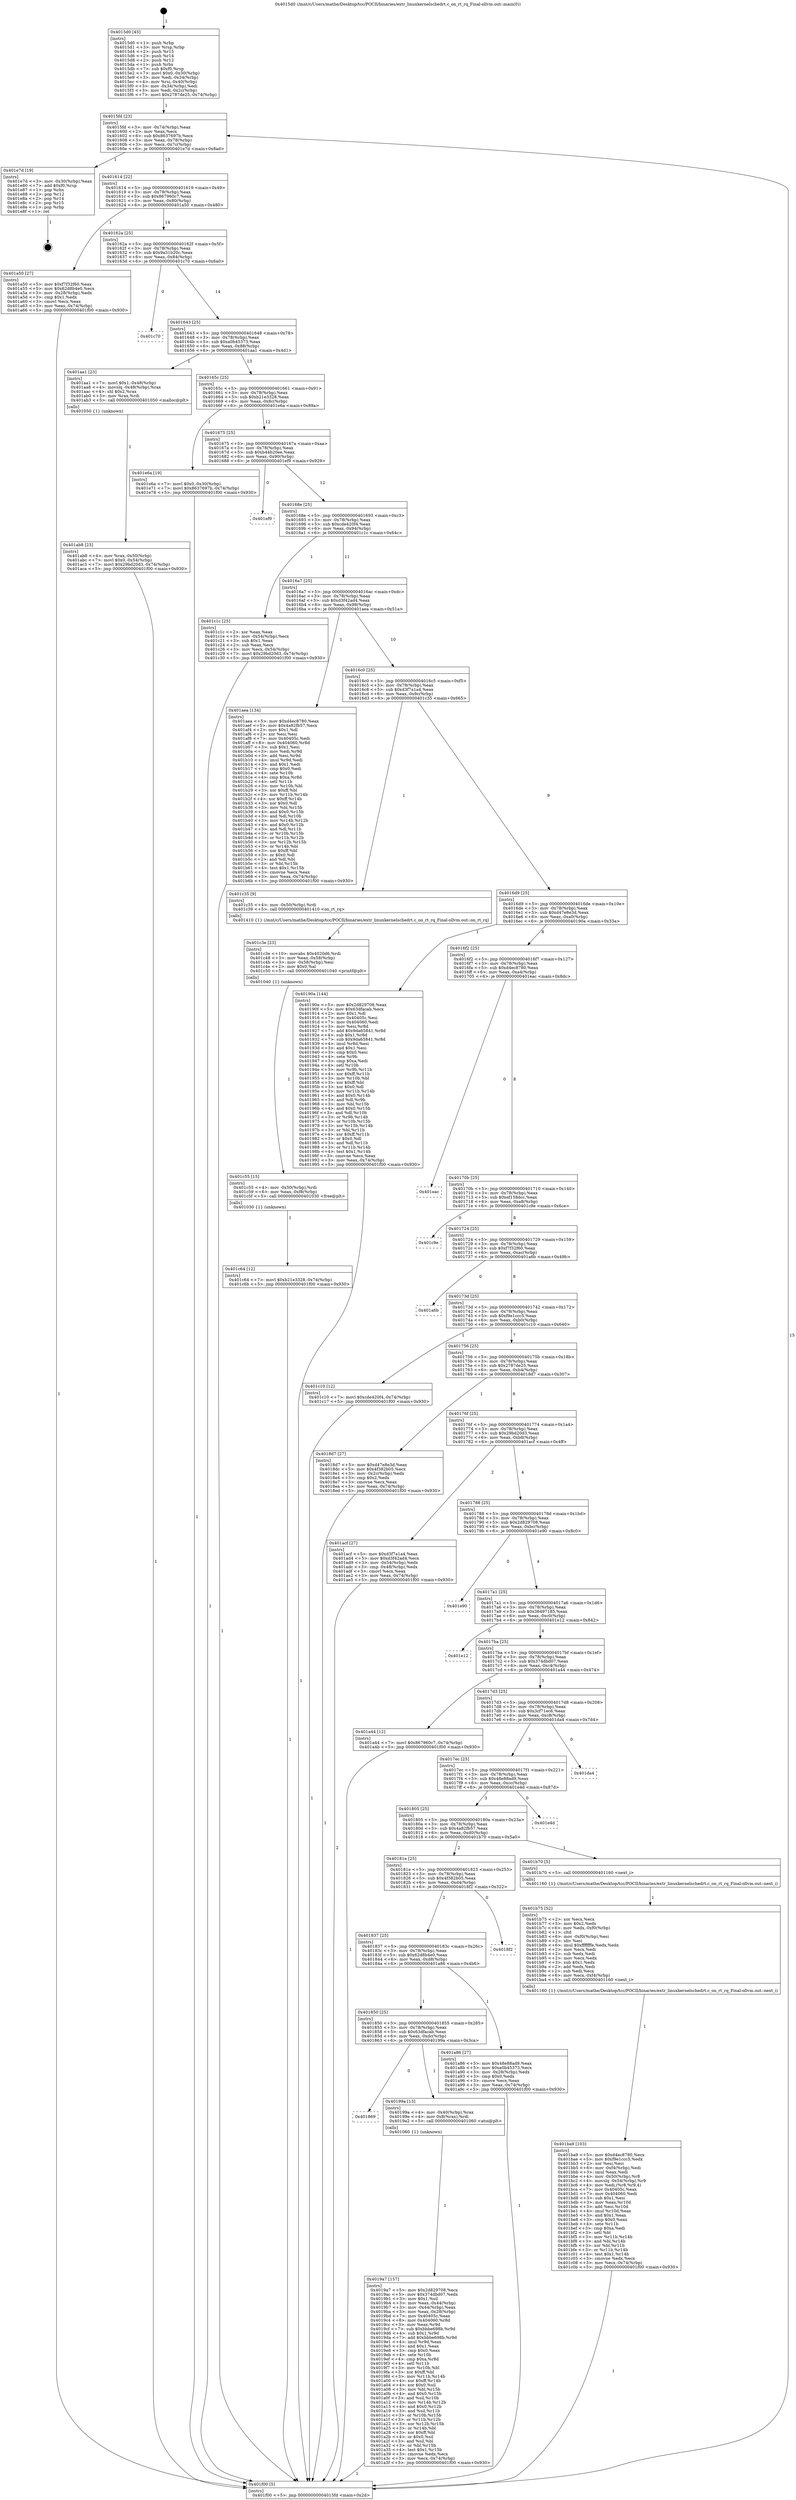 digraph "0x4015d0" {
  label = "0x4015d0 (/mnt/c/Users/mathe/Desktop/tcc/POCII/binaries/extr_linuxkernelschedrt.c_on_rt_rq_Final-ollvm.out::main(0))"
  labelloc = "t"
  node[shape=record]

  Entry [label="",width=0.3,height=0.3,shape=circle,fillcolor=black,style=filled]
  "0x4015fd" [label="{
     0x4015fd [23]\l
     | [instrs]\l
     &nbsp;&nbsp;0x4015fd \<+3\>: mov -0x74(%rbp),%eax\l
     &nbsp;&nbsp;0x401600 \<+2\>: mov %eax,%ecx\l
     &nbsp;&nbsp;0x401602 \<+6\>: sub $0x8637697b,%ecx\l
     &nbsp;&nbsp;0x401608 \<+3\>: mov %eax,-0x78(%rbp)\l
     &nbsp;&nbsp;0x40160b \<+3\>: mov %ecx,-0x7c(%rbp)\l
     &nbsp;&nbsp;0x40160e \<+6\>: je 0000000000401e7d \<main+0x8ad\>\l
  }"]
  "0x401e7d" [label="{
     0x401e7d [19]\l
     | [instrs]\l
     &nbsp;&nbsp;0x401e7d \<+3\>: mov -0x30(%rbp),%eax\l
     &nbsp;&nbsp;0x401e80 \<+7\>: add $0xf0,%rsp\l
     &nbsp;&nbsp;0x401e87 \<+1\>: pop %rbx\l
     &nbsp;&nbsp;0x401e88 \<+2\>: pop %r12\l
     &nbsp;&nbsp;0x401e8a \<+2\>: pop %r14\l
     &nbsp;&nbsp;0x401e8c \<+2\>: pop %r15\l
     &nbsp;&nbsp;0x401e8e \<+1\>: pop %rbp\l
     &nbsp;&nbsp;0x401e8f \<+1\>: ret\l
  }"]
  "0x401614" [label="{
     0x401614 [22]\l
     | [instrs]\l
     &nbsp;&nbsp;0x401614 \<+5\>: jmp 0000000000401619 \<main+0x49\>\l
     &nbsp;&nbsp;0x401619 \<+3\>: mov -0x78(%rbp),%eax\l
     &nbsp;&nbsp;0x40161c \<+5\>: sub $0x867960c7,%eax\l
     &nbsp;&nbsp;0x401621 \<+3\>: mov %eax,-0x80(%rbp)\l
     &nbsp;&nbsp;0x401624 \<+6\>: je 0000000000401a50 \<main+0x480\>\l
  }"]
  Exit [label="",width=0.3,height=0.3,shape=circle,fillcolor=black,style=filled,peripheries=2]
  "0x401a50" [label="{
     0x401a50 [27]\l
     | [instrs]\l
     &nbsp;&nbsp;0x401a50 \<+5\>: mov $0xf7f32f60,%eax\l
     &nbsp;&nbsp;0x401a55 \<+5\>: mov $0x62d8b4e0,%ecx\l
     &nbsp;&nbsp;0x401a5a \<+3\>: mov -0x28(%rbp),%edx\l
     &nbsp;&nbsp;0x401a5d \<+3\>: cmp $0x1,%edx\l
     &nbsp;&nbsp;0x401a60 \<+3\>: cmovl %ecx,%eax\l
     &nbsp;&nbsp;0x401a63 \<+3\>: mov %eax,-0x74(%rbp)\l
     &nbsp;&nbsp;0x401a66 \<+5\>: jmp 0000000000401f00 \<main+0x930\>\l
  }"]
  "0x40162a" [label="{
     0x40162a [25]\l
     | [instrs]\l
     &nbsp;&nbsp;0x40162a \<+5\>: jmp 000000000040162f \<main+0x5f\>\l
     &nbsp;&nbsp;0x40162f \<+3\>: mov -0x78(%rbp),%eax\l
     &nbsp;&nbsp;0x401632 \<+5\>: sub $0x9a31b20c,%eax\l
     &nbsp;&nbsp;0x401637 \<+6\>: mov %eax,-0x84(%rbp)\l
     &nbsp;&nbsp;0x40163d \<+6\>: je 0000000000401c70 \<main+0x6a0\>\l
  }"]
  "0x401c64" [label="{
     0x401c64 [12]\l
     | [instrs]\l
     &nbsp;&nbsp;0x401c64 \<+7\>: movl $0xb21e3328,-0x74(%rbp)\l
     &nbsp;&nbsp;0x401c6b \<+5\>: jmp 0000000000401f00 \<main+0x930\>\l
  }"]
  "0x401c70" [label="{
     0x401c70\l
  }", style=dashed]
  "0x401643" [label="{
     0x401643 [25]\l
     | [instrs]\l
     &nbsp;&nbsp;0x401643 \<+5\>: jmp 0000000000401648 \<main+0x78\>\l
     &nbsp;&nbsp;0x401648 \<+3\>: mov -0x78(%rbp),%eax\l
     &nbsp;&nbsp;0x40164b \<+5\>: sub $0xa0b45373,%eax\l
     &nbsp;&nbsp;0x401650 \<+6\>: mov %eax,-0x88(%rbp)\l
     &nbsp;&nbsp;0x401656 \<+6\>: je 0000000000401aa1 \<main+0x4d1\>\l
  }"]
  "0x401c55" [label="{
     0x401c55 [15]\l
     | [instrs]\l
     &nbsp;&nbsp;0x401c55 \<+4\>: mov -0x50(%rbp),%rdi\l
     &nbsp;&nbsp;0x401c59 \<+6\>: mov %eax,-0xf8(%rbp)\l
     &nbsp;&nbsp;0x401c5f \<+5\>: call 0000000000401030 \<free@plt\>\l
     | [calls]\l
     &nbsp;&nbsp;0x401030 \{1\} (unknown)\l
  }"]
  "0x401aa1" [label="{
     0x401aa1 [23]\l
     | [instrs]\l
     &nbsp;&nbsp;0x401aa1 \<+7\>: movl $0x1,-0x48(%rbp)\l
     &nbsp;&nbsp;0x401aa8 \<+4\>: movslq -0x48(%rbp),%rax\l
     &nbsp;&nbsp;0x401aac \<+4\>: shl $0x2,%rax\l
     &nbsp;&nbsp;0x401ab0 \<+3\>: mov %rax,%rdi\l
     &nbsp;&nbsp;0x401ab3 \<+5\>: call 0000000000401050 \<malloc@plt\>\l
     | [calls]\l
     &nbsp;&nbsp;0x401050 \{1\} (unknown)\l
  }"]
  "0x40165c" [label="{
     0x40165c [25]\l
     | [instrs]\l
     &nbsp;&nbsp;0x40165c \<+5\>: jmp 0000000000401661 \<main+0x91\>\l
     &nbsp;&nbsp;0x401661 \<+3\>: mov -0x78(%rbp),%eax\l
     &nbsp;&nbsp;0x401664 \<+5\>: sub $0xb21e3328,%eax\l
     &nbsp;&nbsp;0x401669 \<+6\>: mov %eax,-0x8c(%rbp)\l
     &nbsp;&nbsp;0x40166f \<+6\>: je 0000000000401e6a \<main+0x89a\>\l
  }"]
  "0x401c3e" [label="{
     0x401c3e [23]\l
     | [instrs]\l
     &nbsp;&nbsp;0x401c3e \<+10\>: movabs $0x4020d6,%rdi\l
     &nbsp;&nbsp;0x401c48 \<+3\>: mov %eax,-0x58(%rbp)\l
     &nbsp;&nbsp;0x401c4b \<+3\>: mov -0x58(%rbp),%esi\l
     &nbsp;&nbsp;0x401c4e \<+2\>: mov $0x0,%al\l
     &nbsp;&nbsp;0x401c50 \<+5\>: call 0000000000401040 \<printf@plt\>\l
     | [calls]\l
     &nbsp;&nbsp;0x401040 \{1\} (unknown)\l
  }"]
  "0x401e6a" [label="{
     0x401e6a [19]\l
     | [instrs]\l
     &nbsp;&nbsp;0x401e6a \<+7\>: movl $0x0,-0x30(%rbp)\l
     &nbsp;&nbsp;0x401e71 \<+7\>: movl $0x8637697b,-0x74(%rbp)\l
     &nbsp;&nbsp;0x401e78 \<+5\>: jmp 0000000000401f00 \<main+0x930\>\l
  }"]
  "0x401675" [label="{
     0x401675 [25]\l
     | [instrs]\l
     &nbsp;&nbsp;0x401675 \<+5\>: jmp 000000000040167a \<main+0xaa\>\l
     &nbsp;&nbsp;0x40167a \<+3\>: mov -0x78(%rbp),%eax\l
     &nbsp;&nbsp;0x40167d \<+5\>: sub $0xb44b20ee,%eax\l
     &nbsp;&nbsp;0x401682 \<+6\>: mov %eax,-0x90(%rbp)\l
     &nbsp;&nbsp;0x401688 \<+6\>: je 0000000000401ef9 \<main+0x929\>\l
  }"]
  "0x401ba9" [label="{
     0x401ba9 [103]\l
     | [instrs]\l
     &nbsp;&nbsp;0x401ba9 \<+5\>: mov $0xd4ec8780,%ecx\l
     &nbsp;&nbsp;0x401bae \<+5\>: mov $0xf9e1ccc5,%edx\l
     &nbsp;&nbsp;0x401bb3 \<+2\>: xor %esi,%esi\l
     &nbsp;&nbsp;0x401bb5 \<+6\>: mov -0xf4(%rbp),%edi\l
     &nbsp;&nbsp;0x401bbb \<+3\>: imul %eax,%edi\l
     &nbsp;&nbsp;0x401bbe \<+4\>: mov -0x50(%rbp),%r8\l
     &nbsp;&nbsp;0x401bc2 \<+4\>: movslq -0x54(%rbp),%r9\l
     &nbsp;&nbsp;0x401bc6 \<+4\>: mov %edi,(%r8,%r9,4)\l
     &nbsp;&nbsp;0x401bca \<+7\>: mov 0x40405c,%eax\l
     &nbsp;&nbsp;0x401bd1 \<+7\>: mov 0x404060,%edi\l
     &nbsp;&nbsp;0x401bd8 \<+3\>: sub $0x1,%esi\l
     &nbsp;&nbsp;0x401bdb \<+3\>: mov %eax,%r10d\l
     &nbsp;&nbsp;0x401bde \<+3\>: add %esi,%r10d\l
     &nbsp;&nbsp;0x401be1 \<+4\>: imul %r10d,%eax\l
     &nbsp;&nbsp;0x401be5 \<+3\>: and $0x1,%eax\l
     &nbsp;&nbsp;0x401be8 \<+3\>: cmp $0x0,%eax\l
     &nbsp;&nbsp;0x401beb \<+4\>: sete %r11b\l
     &nbsp;&nbsp;0x401bef \<+3\>: cmp $0xa,%edi\l
     &nbsp;&nbsp;0x401bf2 \<+3\>: setl %bl\l
     &nbsp;&nbsp;0x401bf5 \<+3\>: mov %r11b,%r14b\l
     &nbsp;&nbsp;0x401bf8 \<+3\>: and %bl,%r14b\l
     &nbsp;&nbsp;0x401bfb \<+3\>: xor %bl,%r11b\l
     &nbsp;&nbsp;0x401bfe \<+3\>: or %r11b,%r14b\l
     &nbsp;&nbsp;0x401c01 \<+4\>: test $0x1,%r14b\l
     &nbsp;&nbsp;0x401c05 \<+3\>: cmovne %edx,%ecx\l
     &nbsp;&nbsp;0x401c08 \<+3\>: mov %ecx,-0x74(%rbp)\l
     &nbsp;&nbsp;0x401c0b \<+5\>: jmp 0000000000401f00 \<main+0x930\>\l
  }"]
  "0x401ef9" [label="{
     0x401ef9\l
  }", style=dashed]
  "0x40168e" [label="{
     0x40168e [25]\l
     | [instrs]\l
     &nbsp;&nbsp;0x40168e \<+5\>: jmp 0000000000401693 \<main+0xc3\>\l
     &nbsp;&nbsp;0x401693 \<+3\>: mov -0x78(%rbp),%eax\l
     &nbsp;&nbsp;0x401696 \<+5\>: sub $0xcde420f4,%eax\l
     &nbsp;&nbsp;0x40169b \<+6\>: mov %eax,-0x94(%rbp)\l
     &nbsp;&nbsp;0x4016a1 \<+6\>: je 0000000000401c1c \<main+0x64c\>\l
  }"]
  "0x401b75" [label="{
     0x401b75 [52]\l
     | [instrs]\l
     &nbsp;&nbsp;0x401b75 \<+2\>: xor %ecx,%ecx\l
     &nbsp;&nbsp;0x401b77 \<+5\>: mov $0x2,%edx\l
     &nbsp;&nbsp;0x401b7c \<+6\>: mov %edx,-0xf0(%rbp)\l
     &nbsp;&nbsp;0x401b82 \<+1\>: cltd\l
     &nbsp;&nbsp;0x401b83 \<+6\>: mov -0xf0(%rbp),%esi\l
     &nbsp;&nbsp;0x401b89 \<+2\>: idiv %esi\l
     &nbsp;&nbsp;0x401b8b \<+6\>: imul $0xfffffffe,%edx,%edx\l
     &nbsp;&nbsp;0x401b91 \<+2\>: mov %ecx,%edi\l
     &nbsp;&nbsp;0x401b93 \<+2\>: sub %edx,%edi\l
     &nbsp;&nbsp;0x401b95 \<+2\>: mov %ecx,%edx\l
     &nbsp;&nbsp;0x401b97 \<+3\>: sub $0x1,%edx\l
     &nbsp;&nbsp;0x401b9a \<+2\>: add %edx,%edi\l
     &nbsp;&nbsp;0x401b9c \<+2\>: sub %edi,%ecx\l
     &nbsp;&nbsp;0x401b9e \<+6\>: mov %ecx,-0xf4(%rbp)\l
     &nbsp;&nbsp;0x401ba4 \<+5\>: call 0000000000401160 \<next_i\>\l
     | [calls]\l
     &nbsp;&nbsp;0x401160 \{1\} (/mnt/c/Users/mathe/Desktop/tcc/POCII/binaries/extr_linuxkernelschedrt.c_on_rt_rq_Final-ollvm.out::next_i)\l
  }"]
  "0x401c1c" [label="{
     0x401c1c [25]\l
     | [instrs]\l
     &nbsp;&nbsp;0x401c1c \<+2\>: xor %eax,%eax\l
     &nbsp;&nbsp;0x401c1e \<+3\>: mov -0x54(%rbp),%ecx\l
     &nbsp;&nbsp;0x401c21 \<+3\>: sub $0x1,%eax\l
     &nbsp;&nbsp;0x401c24 \<+2\>: sub %eax,%ecx\l
     &nbsp;&nbsp;0x401c26 \<+3\>: mov %ecx,-0x54(%rbp)\l
     &nbsp;&nbsp;0x401c29 \<+7\>: movl $0x29bd20d3,-0x74(%rbp)\l
     &nbsp;&nbsp;0x401c30 \<+5\>: jmp 0000000000401f00 \<main+0x930\>\l
  }"]
  "0x4016a7" [label="{
     0x4016a7 [25]\l
     | [instrs]\l
     &nbsp;&nbsp;0x4016a7 \<+5\>: jmp 00000000004016ac \<main+0xdc\>\l
     &nbsp;&nbsp;0x4016ac \<+3\>: mov -0x78(%rbp),%eax\l
     &nbsp;&nbsp;0x4016af \<+5\>: sub $0xd3f42ad4,%eax\l
     &nbsp;&nbsp;0x4016b4 \<+6\>: mov %eax,-0x98(%rbp)\l
     &nbsp;&nbsp;0x4016ba \<+6\>: je 0000000000401aea \<main+0x51a\>\l
  }"]
  "0x401ab8" [label="{
     0x401ab8 [23]\l
     | [instrs]\l
     &nbsp;&nbsp;0x401ab8 \<+4\>: mov %rax,-0x50(%rbp)\l
     &nbsp;&nbsp;0x401abc \<+7\>: movl $0x0,-0x54(%rbp)\l
     &nbsp;&nbsp;0x401ac3 \<+7\>: movl $0x29bd20d3,-0x74(%rbp)\l
     &nbsp;&nbsp;0x401aca \<+5\>: jmp 0000000000401f00 \<main+0x930\>\l
  }"]
  "0x401aea" [label="{
     0x401aea [134]\l
     | [instrs]\l
     &nbsp;&nbsp;0x401aea \<+5\>: mov $0xd4ec8780,%eax\l
     &nbsp;&nbsp;0x401aef \<+5\>: mov $0x4a82fb57,%ecx\l
     &nbsp;&nbsp;0x401af4 \<+2\>: mov $0x1,%dl\l
     &nbsp;&nbsp;0x401af6 \<+2\>: xor %esi,%esi\l
     &nbsp;&nbsp;0x401af8 \<+7\>: mov 0x40405c,%edi\l
     &nbsp;&nbsp;0x401aff \<+8\>: mov 0x404060,%r8d\l
     &nbsp;&nbsp;0x401b07 \<+3\>: sub $0x1,%esi\l
     &nbsp;&nbsp;0x401b0a \<+3\>: mov %edi,%r9d\l
     &nbsp;&nbsp;0x401b0d \<+3\>: add %esi,%r9d\l
     &nbsp;&nbsp;0x401b10 \<+4\>: imul %r9d,%edi\l
     &nbsp;&nbsp;0x401b14 \<+3\>: and $0x1,%edi\l
     &nbsp;&nbsp;0x401b17 \<+3\>: cmp $0x0,%edi\l
     &nbsp;&nbsp;0x401b1a \<+4\>: sete %r10b\l
     &nbsp;&nbsp;0x401b1e \<+4\>: cmp $0xa,%r8d\l
     &nbsp;&nbsp;0x401b22 \<+4\>: setl %r11b\l
     &nbsp;&nbsp;0x401b26 \<+3\>: mov %r10b,%bl\l
     &nbsp;&nbsp;0x401b29 \<+3\>: xor $0xff,%bl\l
     &nbsp;&nbsp;0x401b2c \<+3\>: mov %r11b,%r14b\l
     &nbsp;&nbsp;0x401b2f \<+4\>: xor $0xff,%r14b\l
     &nbsp;&nbsp;0x401b33 \<+3\>: xor $0x0,%dl\l
     &nbsp;&nbsp;0x401b36 \<+3\>: mov %bl,%r15b\l
     &nbsp;&nbsp;0x401b39 \<+4\>: and $0x0,%r15b\l
     &nbsp;&nbsp;0x401b3d \<+3\>: and %dl,%r10b\l
     &nbsp;&nbsp;0x401b40 \<+3\>: mov %r14b,%r12b\l
     &nbsp;&nbsp;0x401b43 \<+4\>: and $0x0,%r12b\l
     &nbsp;&nbsp;0x401b47 \<+3\>: and %dl,%r11b\l
     &nbsp;&nbsp;0x401b4a \<+3\>: or %r10b,%r15b\l
     &nbsp;&nbsp;0x401b4d \<+3\>: or %r11b,%r12b\l
     &nbsp;&nbsp;0x401b50 \<+3\>: xor %r12b,%r15b\l
     &nbsp;&nbsp;0x401b53 \<+3\>: or %r14b,%bl\l
     &nbsp;&nbsp;0x401b56 \<+3\>: xor $0xff,%bl\l
     &nbsp;&nbsp;0x401b59 \<+3\>: or $0x0,%dl\l
     &nbsp;&nbsp;0x401b5c \<+2\>: and %dl,%bl\l
     &nbsp;&nbsp;0x401b5e \<+3\>: or %bl,%r15b\l
     &nbsp;&nbsp;0x401b61 \<+4\>: test $0x1,%r15b\l
     &nbsp;&nbsp;0x401b65 \<+3\>: cmovne %ecx,%eax\l
     &nbsp;&nbsp;0x401b68 \<+3\>: mov %eax,-0x74(%rbp)\l
     &nbsp;&nbsp;0x401b6b \<+5\>: jmp 0000000000401f00 \<main+0x930\>\l
  }"]
  "0x4016c0" [label="{
     0x4016c0 [25]\l
     | [instrs]\l
     &nbsp;&nbsp;0x4016c0 \<+5\>: jmp 00000000004016c5 \<main+0xf5\>\l
     &nbsp;&nbsp;0x4016c5 \<+3\>: mov -0x78(%rbp),%eax\l
     &nbsp;&nbsp;0x4016c8 \<+5\>: sub $0xd3f7a1a4,%eax\l
     &nbsp;&nbsp;0x4016cd \<+6\>: mov %eax,-0x9c(%rbp)\l
     &nbsp;&nbsp;0x4016d3 \<+6\>: je 0000000000401c35 \<main+0x665\>\l
  }"]
  "0x4019a7" [label="{
     0x4019a7 [157]\l
     | [instrs]\l
     &nbsp;&nbsp;0x4019a7 \<+5\>: mov $0x2d829708,%ecx\l
     &nbsp;&nbsp;0x4019ac \<+5\>: mov $0x374dbd07,%edx\l
     &nbsp;&nbsp;0x4019b1 \<+3\>: mov $0x1,%sil\l
     &nbsp;&nbsp;0x4019b4 \<+3\>: mov %eax,-0x44(%rbp)\l
     &nbsp;&nbsp;0x4019b7 \<+3\>: mov -0x44(%rbp),%eax\l
     &nbsp;&nbsp;0x4019ba \<+3\>: mov %eax,-0x28(%rbp)\l
     &nbsp;&nbsp;0x4019bd \<+7\>: mov 0x40405c,%eax\l
     &nbsp;&nbsp;0x4019c4 \<+8\>: mov 0x404060,%r8d\l
     &nbsp;&nbsp;0x4019cc \<+3\>: mov %eax,%r9d\l
     &nbsp;&nbsp;0x4019cf \<+7\>: sub $0xbbbe698b,%r9d\l
     &nbsp;&nbsp;0x4019d6 \<+4\>: sub $0x1,%r9d\l
     &nbsp;&nbsp;0x4019da \<+7\>: add $0xbbbe698b,%r9d\l
     &nbsp;&nbsp;0x4019e1 \<+4\>: imul %r9d,%eax\l
     &nbsp;&nbsp;0x4019e5 \<+3\>: and $0x1,%eax\l
     &nbsp;&nbsp;0x4019e8 \<+3\>: cmp $0x0,%eax\l
     &nbsp;&nbsp;0x4019eb \<+4\>: sete %r10b\l
     &nbsp;&nbsp;0x4019ef \<+4\>: cmp $0xa,%r8d\l
     &nbsp;&nbsp;0x4019f3 \<+4\>: setl %r11b\l
     &nbsp;&nbsp;0x4019f7 \<+3\>: mov %r10b,%bl\l
     &nbsp;&nbsp;0x4019fa \<+3\>: xor $0xff,%bl\l
     &nbsp;&nbsp;0x4019fd \<+3\>: mov %r11b,%r14b\l
     &nbsp;&nbsp;0x401a00 \<+4\>: xor $0xff,%r14b\l
     &nbsp;&nbsp;0x401a04 \<+4\>: xor $0x0,%sil\l
     &nbsp;&nbsp;0x401a08 \<+3\>: mov %bl,%r15b\l
     &nbsp;&nbsp;0x401a0b \<+4\>: and $0x0,%r15b\l
     &nbsp;&nbsp;0x401a0f \<+3\>: and %sil,%r10b\l
     &nbsp;&nbsp;0x401a12 \<+3\>: mov %r14b,%r12b\l
     &nbsp;&nbsp;0x401a15 \<+4\>: and $0x0,%r12b\l
     &nbsp;&nbsp;0x401a19 \<+3\>: and %sil,%r11b\l
     &nbsp;&nbsp;0x401a1c \<+3\>: or %r10b,%r15b\l
     &nbsp;&nbsp;0x401a1f \<+3\>: or %r11b,%r12b\l
     &nbsp;&nbsp;0x401a22 \<+3\>: xor %r12b,%r15b\l
     &nbsp;&nbsp;0x401a25 \<+3\>: or %r14b,%bl\l
     &nbsp;&nbsp;0x401a28 \<+3\>: xor $0xff,%bl\l
     &nbsp;&nbsp;0x401a2b \<+4\>: or $0x0,%sil\l
     &nbsp;&nbsp;0x401a2f \<+3\>: and %sil,%bl\l
     &nbsp;&nbsp;0x401a32 \<+3\>: or %bl,%r15b\l
     &nbsp;&nbsp;0x401a35 \<+4\>: test $0x1,%r15b\l
     &nbsp;&nbsp;0x401a39 \<+3\>: cmovne %edx,%ecx\l
     &nbsp;&nbsp;0x401a3c \<+3\>: mov %ecx,-0x74(%rbp)\l
     &nbsp;&nbsp;0x401a3f \<+5\>: jmp 0000000000401f00 \<main+0x930\>\l
  }"]
  "0x401c35" [label="{
     0x401c35 [9]\l
     | [instrs]\l
     &nbsp;&nbsp;0x401c35 \<+4\>: mov -0x50(%rbp),%rdi\l
     &nbsp;&nbsp;0x401c39 \<+5\>: call 0000000000401410 \<on_rt_rq\>\l
     | [calls]\l
     &nbsp;&nbsp;0x401410 \{1\} (/mnt/c/Users/mathe/Desktop/tcc/POCII/binaries/extr_linuxkernelschedrt.c_on_rt_rq_Final-ollvm.out::on_rt_rq)\l
  }"]
  "0x4016d9" [label="{
     0x4016d9 [25]\l
     | [instrs]\l
     &nbsp;&nbsp;0x4016d9 \<+5\>: jmp 00000000004016de \<main+0x10e\>\l
     &nbsp;&nbsp;0x4016de \<+3\>: mov -0x78(%rbp),%eax\l
     &nbsp;&nbsp;0x4016e1 \<+5\>: sub $0xd47e8e3d,%eax\l
     &nbsp;&nbsp;0x4016e6 \<+6\>: mov %eax,-0xa0(%rbp)\l
     &nbsp;&nbsp;0x4016ec \<+6\>: je 000000000040190a \<main+0x33a\>\l
  }"]
  "0x401869" [label="{
     0x401869\l
  }", style=dashed]
  "0x40190a" [label="{
     0x40190a [144]\l
     | [instrs]\l
     &nbsp;&nbsp;0x40190a \<+5\>: mov $0x2d829708,%eax\l
     &nbsp;&nbsp;0x40190f \<+5\>: mov $0x63dfacab,%ecx\l
     &nbsp;&nbsp;0x401914 \<+2\>: mov $0x1,%dl\l
     &nbsp;&nbsp;0x401916 \<+7\>: mov 0x40405c,%esi\l
     &nbsp;&nbsp;0x40191d \<+7\>: mov 0x404060,%edi\l
     &nbsp;&nbsp;0x401924 \<+3\>: mov %esi,%r8d\l
     &nbsp;&nbsp;0x401927 \<+7\>: add $0x9da65841,%r8d\l
     &nbsp;&nbsp;0x40192e \<+4\>: sub $0x1,%r8d\l
     &nbsp;&nbsp;0x401932 \<+7\>: sub $0x9da65841,%r8d\l
     &nbsp;&nbsp;0x401939 \<+4\>: imul %r8d,%esi\l
     &nbsp;&nbsp;0x40193d \<+3\>: and $0x1,%esi\l
     &nbsp;&nbsp;0x401940 \<+3\>: cmp $0x0,%esi\l
     &nbsp;&nbsp;0x401943 \<+4\>: sete %r9b\l
     &nbsp;&nbsp;0x401947 \<+3\>: cmp $0xa,%edi\l
     &nbsp;&nbsp;0x40194a \<+4\>: setl %r10b\l
     &nbsp;&nbsp;0x40194e \<+3\>: mov %r9b,%r11b\l
     &nbsp;&nbsp;0x401951 \<+4\>: xor $0xff,%r11b\l
     &nbsp;&nbsp;0x401955 \<+3\>: mov %r10b,%bl\l
     &nbsp;&nbsp;0x401958 \<+3\>: xor $0xff,%bl\l
     &nbsp;&nbsp;0x40195b \<+3\>: xor $0x0,%dl\l
     &nbsp;&nbsp;0x40195e \<+3\>: mov %r11b,%r14b\l
     &nbsp;&nbsp;0x401961 \<+4\>: and $0x0,%r14b\l
     &nbsp;&nbsp;0x401965 \<+3\>: and %dl,%r9b\l
     &nbsp;&nbsp;0x401968 \<+3\>: mov %bl,%r15b\l
     &nbsp;&nbsp;0x40196b \<+4\>: and $0x0,%r15b\l
     &nbsp;&nbsp;0x40196f \<+3\>: and %dl,%r10b\l
     &nbsp;&nbsp;0x401972 \<+3\>: or %r9b,%r14b\l
     &nbsp;&nbsp;0x401975 \<+3\>: or %r10b,%r15b\l
     &nbsp;&nbsp;0x401978 \<+3\>: xor %r15b,%r14b\l
     &nbsp;&nbsp;0x40197b \<+3\>: or %bl,%r11b\l
     &nbsp;&nbsp;0x40197e \<+4\>: xor $0xff,%r11b\l
     &nbsp;&nbsp;0x401982 \<+3\>: or $0x0,%dl\l
     &nbsp;&nbsp;0x401985 \<+3\>: and %dl,%r11b\l
     &nbsp;&nbsp;0x401988 \<+3\>: or %r11b,%r14b\l
     &nbsp;&nbsp;0x40198b \<+4\>: test $0x1,%r14b\l
     &nbsp;&nbsp;0x40198f \<+3\>: cmovne %ecx,%eax\l
     &nbsp;&nbsp;0x401992 \<+3\>: mov %eax,-0x74(%rbp)\l
     &nbsp;&nbsp;0x401995 \<+5\>: jmp 0000000000401f00 \<main+0x930\>\l
  }"]
  "0x4016f2" [label="{
     0x4016f2 [25]\l
     | [instrs]\l
     &nbsp;&nbsp;0x4016f2 \<+5\>: jmp 00000000004016f7 \<main+0x127\>\l
     &nbsp;&nbsp;0x4016f7 \<+3\>: mov -0x78(%rbp),%eax\l
     &nbsp;&nbsp;0x4016fa \<+5\>: sub $0xd4ec8780,%eax\l
     &nbsp;&nbsp;0x4016ff \<+6\>: mov %eax,-0xa4(%rbp)\l
     &nbsp;&nbsp;0x401705 \<+6\>: je 0000000000401eac \<main+0x8dc\>\l
  }"]
  "0x40199a" [label="{
     0x40199a [13]\l
     | [instrs]\l
     &nbsp;&nbsp;0x40199a \<+4\>: mov -0x40(%rbp),%rax\l
     &nbsp;&nbsp;0x40199e \<+4\>: mov 0x8(%rax),%rdi\l
     &nbsp;&nbsp;0x4019a2 \<+5\>: call 0000000000401060 \<atoi@plt\>\l
     | [calls]\l
     &nbsp;&nbsp;0x401060 \{1\} (unknown)\l
  }"]
  "0x401eac" [label="{
     0x401eac\l
  }", style=dashed]
  "0x40170b" [label="{
     0x40170b [25]\l
     | [instrs]\l
     &nbsp;&nbsp;0x40170b \<+5\>: jmp 0000000000401710 \<main+0x140\>\l
     &nbsp;&nbsp;0x401710 \<+3\>: mov -0x78(%rbp),%eax\l
     &nbsp;&nbsp;0x401713 \<+5\>: sub $0xef158dcc,%eax\l
     &nbsp;&nbsp;0x401718 \<+6\>: mov %eax,-0xa8(%rbp)\l
     &nbsp;&nbsp;0x40171e \<+6\>: je 0000000000401c9e \<main+0x6ce\>\l
  }"]
  "0x401850" [label="{
     0x401850 [25]\l
     | [instrs]\l
     &nbsp;&nbsp;0x401850 \<+5\>: jmp 0000000000401855 \<main+0x285\>\l
     &nbsp;&nbsp;0x401855 \<+3\>: mov -0x78(%rbp),%eax\l
     &nbsp;&nbsp;0x401858 \<+5\>: sub $0x63dfacab,%eax\l
     &nbsp;&nbsp;0x40185d \<+6\>: mov %eax,-0xdc(%rbp)\l
     &nbsp;&nbsp;0x401863 \<+6\>: je 000000000040199a \<main+0x3ca\>\l
  }"]
  "0x401c9e" [label="{
     0x401c9e\l
  }", style=dashed]
  "0x401724" [label="{
     0x401724 [25]\l
     | [instrs]\l
     &nbsp;&nbsp;0x401724 \<+5\>: jmp 0000000000401729 \<main+0x159\>\l
     &nbsp;&nbsp;0x401729 \<+3\>: mov -0x78(%rbp),%eax\l
     &nbsp;&nbsp;0x40172c \<+5\>: sub $0xf7f32f60,%eax\l
     &nbsp;&nbsp;0x401731 \<+6\>: mov %eax,-0xac(%rbp)\l
     &nbsp;&nbsp;0x401737 \<+6\>: je 0000000000401a6b \<main+0x49b\>\l
  }"]
  "0x401a86" [label="{
     0x401a86 [27]\l
     | [instrs]\l
     &nbsp;&nbsp;0x401a86 \<+5\>: mov $0x48e88ad9,%eax\l
     &nbsp;&nbsp;0x401a8b \<+5\>: mov $0xa0b45373,%ecx\l
     &nbsp;&nbsp;0x401a90 \<+3\>: mov -0x28(%rbp),%edx\l
     &nbsp;&nbsp;0x401a93 \<+3\>: cmp $0x0,%edx\l
     &nbsp;&nbsp;0x401a96 \<+3\>: cmove %ecx,%eax\l
     &nbsp;&nbsp;0x401a99 \<+3\>: mov %eax,-0x74(%rbp)\l
     &nbsp;&nbsp;0x401a9c \<+5\>: jmp 0000000000401f00 \<main+0x930\>\l
  }"]
  "0x401a6b" [label="{
     0x401a6b\l
  }", style=dashed]
  "0x40173d" [label="{
     0x40173d [25]\l
     | [instrs]\l
     &nbsp;&nbsp;0x40173d \<+5\>: jmp 0000000000401742 \<main+0x172\>\l
     &nbsp;&nbsp;0x401742 \<+3\>: mov -0x78(%rbp),%eax\l
     &nbsp;&nbsp;0x401745 \<+5\>: sub $0xf9e1ccc5,%eax\l
     &nbsp;&nbsp;0x40174a \<+6\>: mov %eax,-0xb0(%rbp)\l
     &nbsp;&nbsp;0x401750 \<+6\>: je 0000000000401c10 \<main+0x640\>\l
  }"]
  "0x401837" [label="{
     0x401837 [25]\l
     | [instrs]\l
     &nbsp;&nbsp;0x401837 \<+5\>: jmp 000000000040183c \<main+0x26c\>\l
     &nbsp;&nbsp;0x40183c \<+3\>: mov -0x78(%rbp),%eax\l
     &nbsp;&nbsp;0x40183f \<+5\>: sub $0x62d8b4e0,%eax\l
     &nbsp;&nbsp;0x401844 \<+6\>: mov %eax,-0xd8(%rbp)\l
     &nbsp;&nbsp;0x40184a \<+6\>: je 0000000000401a86 \<main+0x4b6\>\l
  }"]
  "0x401c10" [label="{
     0x401c10 [12]\l
     | [instrs]\l
     &nbsp;&nbsp;0x401c10 \<+7\>: movl $0xcde420f4,-0x74(%rbp)\l
     &nbsp;&nbsp;0x401c17 \<+5\>: jmp 0000000000401f00 \<main+0x930\>\l
  }"]
  "0x401756" [label="{
     0x401756 [25]\l
     | [instrs]\l
     &nbsp;&nbsp;0x401756 \<+5\>: jmp 000000000040175b \<main+0x18b\>\l
     &nbsp;&nbsp;0x40175b \<+3\>: mov -0x78(%rbp),%eax\l
     &nbsp;&nbsp;0x40175e \<+5\>: sub $0x2787de25,%eax\l
     &nbsp;&nbsp;0x401763 \<+6\>: mov %eax,-0xb4(%rbp)\l
     &nbsp;&nbsp;0x401769 \<+6\>: je 00000000004018d7 \<main+0x307\>\l
  }"]
  "0x4018f2" [label="{
     0x4018f2\l
  }", style=dashed]
  "0x4018d7" [label="{
     0x4018d7 [27]\l
     | [instrs]\l
     &nbsp;&nbsp;0x4018d7 \<+5\>: mov $0xd47e8e3d,%eax\l
     &nbsp;&nbsp;0x4018dc \<+5\>: mov $0x4f382b05,%ecx\l
     &nbsp;&nbsp;0x4018e1 \<+3\>: mov -0x2c(%rbp),%edx\l
     &nbsp;&nbsp;0x4018e4 \<+3\>: cmp $0x2,%edx\l
     &nbsp;&nbsp;0x4018e7 \<+3\>: cmovne %ecx,%eax\l
     &nbsp;&nbsp;0x4018ea \<+3\>: mov %eax,-0x74(%rbp)\l
     &nbsp;&nbsp;0x4018ed \<+5\>: jmp 0000000000401f00 \<main+0x930\>\l
  }"]
  "0x40176f" [label="{
     0x40176f [25]\l
     | [instrs]\l
     &nbsp;&nbsp;0x40176f \<+5\>: jmp 0000000000401774 \<main+0x1a4\>\l
     &nbsp;&nbsp;0x401774 \<+3\>: mov -0x78(%rbp),%eax\l
     &nbsp;&nbsp;0x401777 \<+5\>: sub $0x29bd20d3,%eax\l
     &nbsp;&nbsp;0x40177c \<+6\>: mov %eax,-0xb8(%rbp)\l
     &nbsp;&nbsp;0x401782 \<+6\>: je 0000000000401acf \<main+0x4ff\>\l
  }"]
  "0x401f00" [label="{
     0x401f00 [5]\l
     | [instrs]\l
     &nbsp;&nbsp;0x401f00 \<+5\>: jmp 00000000004015fd \<main+0x2d\>\l
  }"]
  "0x4015d0" [label="{
     0x4015d0 [45]\l
     | [instrs]\l
     &nbsp;&nbsp;0x4015d0 \<+1\>: push %rbp\l
     &nbsp;&nbsp;0x4015d1 \<+3\>: mov %rsp,%rbp\l
     &nbsp;&nbsp;0x4015d4 \<+2\>: push %r15\l
     &nbsp;&nbsp;0x4015d6 \<+2\>: push %r14\l
     &nbsp;&nbsp;0x4015d8 \<+2\>: push %r12\l
     &nbsp;&nbsp;0x4015da \<+1\>: push %rbx\l
     &nbsp;&nbsp;0x4015db \<+7\>: sub $0xf0,%rsp\l
     &nbsp;&nbsp;0x4015e2 \<+7\>: movl $0x0,-0x30(%rbp)\l
     &nbsp;&nbsp;0x4015e9 \<+3\>: mov %edi,-0x34(%rbp)\l
     &nbsp;&nbsp;0x4015ec \<+4\>: mov %rsi,-0x40(%rbp)\l
     &nbsp;&nbsp;0x4015f0 \<+3\>: mov -0x34(%rbp),%edi\l
     &nbsp;&nbsp;0x4015f3 \<+3\>: mov %edi,-0x2c(%rbp)\l
     &nbsp;&nbsp;0x4015f6 \<+7\>: movl $0x2787de25,-0x74(%rbp)\l
  }"]
  "0x40181e" [label="{
     0x40181e [25]\l
     | [instrs]\l
     &nbsp;&nbsp;0x40181e \<+5\>: jmp 0000000000401823 \<main+0x253\>\l
     &nbsp;&nbsp;0x401823 \<+3\>: mov -0x78(%rbp),%eax\l
     &nbsp;&nbsp;0x401826 \<+5\>: sub $0x4f382b05,%eax\l
     &nbsp;&nbsp;0x40182b \<+6\>: mov %eax,-0xd4(%rbp)\l
     &nbsp;&nbsp;0x401831 \<+6\>: je 00000000004018f2 \<main+0x322\>\l
  }"]
  "0x401acf" [label="{
     0x401acf [27]\l
     | [instrs]\l
     &nbsp;&nbsp;0x401acf \<+5\>: mov $0xd3f7a1a4,%eax\l
     &nbsp;&nbsp;0x401ad4 \<+5\>: mov $0xd3f42ad4,%ecx\l
     &nbsp;&nbsp;0x401ad9 \<+3\>: mov -0x54(%rbp),%edx\l
     &nbsp;&nbsp;0x401adc \<+3\>: cmp -0x48(%rbp),%edx\l
     &nbsp;&nbsp;0x401adf \<+3\>: cmovl %ecx,%eax\l
     &nbsp;&nbsp;0x401ae2 \<+3\>: mov %eax,-0x74(%rbp)\l
     &nbsp;&nbsp;0x401ae5 \<+5\>: jmp 0000000000401f00 \<main+0x930\>\l
  }"]
  "0x401788" [label="{
     0x401788 [25]\l
     | [instrs]\l
     &nbsp;&nbsp;0x401788 \<+5\>: jmp 000000000040178d \<main+0x1bd\>\l
     &nbsp;&nbsp;0x40178d \<+3\>: mov -0x78(%rbp),%eax\l
     &nbsp;&nbsp;0x401790 \<+5\>: sub $0x2d829708,%eax\l
     &nbsp;&nbsp;0x401795 \<+6\>: mov %eax,-0xbc(%rbp)\l
     &nbsp;&nbsp;0x40179b \<+6\>: je 0000000000401e90 \<main+0x8c0\>\l
  }"]
  "0x401b70" [label="{
     0x401b70 [5]\l
     | [instrs]\l
     &nbsp;&nbsp;0x401b70 \<+5\>: call 0000000000401160 \<next_i\>\l
     | [calls]\l
     &nbsp;&nbsp;0x401160 \{1\} (/mnt/c/Users/mathe/Desktop/tcc/POCII/binaries/extr_linuxkernelschedrt.c_on_rt_rq_Final-ollvm.out::next_i)\l
  }"]
  "0x401e90" [label="{
     0x401e90\l
  }", style=dashed]
  "0x4017a1" [label="{
     0x4017a1 [25]\l
     | [instrs]\l
     &nbsp;&nbsp;0x4017a1 \<+5\>: jmp 00000000004017a6 \<main+0x1d6\>\l
     &nbsp;&nbsp;0x4017a6 \<+3\>: mov -0x78(%rbp),%eax\l
     &nbsp;&nbsp;0x4017a9 \<+5\>: sub $0x36497185,%eax\l
     &nbsp;&nbsp;0x4017ae \<+6\>: mov %eax,-0xc0(%rbp)\l
     &nbsp;&nbsp;0x4017b4 \<+6\>: je 0000000000401e12 \<main+0x842\>\l
  }"]
  "0x401805" [label="{
     0x401805 [25]\l
     | [instrs]\l
     &nbsp;&nbsp;0x401805 \<+5\>: jmp 000000000040180a \<main+0x23a\>\l
     &nbsp;&nbsp;0x40180a \<+3\>: mov -0x78(%rbp),%eax\l
     &nbsp;&nbsp;0x40180d \<+5\>: sub $0x4a82fb57,%eax\l
     &nbsp;&nbsp;0x401812 \<+6\>: mov %eax,-0xd0(%rbp)\l
     &nbsp;&nbsp;0x401818 \<+6\>: je 0000000000401b70 \<main+0x5a0\>\l
  }"]
  "0x401e12" [label="{
     0x401e12\l
  }", style=dashed]
  "0x4017ba" [label="{
     0x4017ba [25]\l
     | [instrs]\l
     &nbsp;&nbsp;0x4017ba \<+5\>: jmp 00000000004017bf \<main+0x1ef\>\l
     &nbsp;&nbsp;0x4017bf \<+3\>: mov -0x78(%rbp),%eax\l
     &nbsp;&nbsp;0x4017c2 \<+5\>: sub $0x374dbd07,%eax\l
     &nbsp;&nbsp;0x4017c7 \<+6\>: mov %eax,-0xc4(%rbp)\l
     &nbsp;&nbsp;0x4017cd \<+6\>: je 0000000000401a44 \<main+0x474\>\l
  }"]
  "0x401e4d" [label="{
     0x401e4d\l
  }", style=dashed]
  "0x401a44" [label="{
     0x401a44 [12]\l
     | [instrs]\l
     &nbsp;&nbsp;0x401a44 \<+7\>: movl $0x867960c7,-0x74(%rbp)\l
     &nbsp;&nbsp;0x401a4b \<+5\>: jmp 0000000000401f00 \<main+0x930\>\l
  }"]
  "0x4017d3" [label="{
     0x4017d3 [25]\l
     | [instrs]\l
     &nbsp;&nbsp;0x4017d3 \<+5\>: jmp 00000000004017d8 \<main+0x208\>\l
     &nbsp;&nbsp;0x4017d8 \<+3\>: mov -0x78(%rbp),%eax\l
     &nbsp;&nbsp;0x4017db \<+5\>: sub $0x3cf71ec6,%eax\l
     &nbsp;&nbsp;0x4017e0 \<+6\>: mov %eax,-0xc8(%rbp)\l
     &nbsp;&nbsp;0x4017e6 \<+6\>: je 0000000000401da4 \<main+0x7d4\>\l
  }"]
  "0x4017ec" [label="{
     0x4017ec [25]\l
     | [instrs]\l
     &nbsp;&nbsp;0x4017ec \<+5\>: jmp 00000000004017f1 \<main+0x221\>\l
     &nbsp;&nbsp;0x4017f1 \<+3\>: mov -0x78(%rbp),%eax\l
     &nbsp;&nbsp;0x4017f4 \<+5\>: sub $0x48e88ad9,%eax\l
     &nbsp;&nbsp;0x4017f9 \<+6\>: mov %eax,-0xcc(%rbp)\l
     &nbsp;&nbsp;0x4017ff \<+6\>: je 0000000000401e4d \<main+0x87d\>\l
  }"]
  "0x401da4" [label="{
     0x401da4\l
  }", style=dashed]
  Entry -> "0x4015d0" [label=" 1"]
  "0x4015fd" -> "0x401e7d" [label=" 1"]
  "0x4015fd" -> "0x401614" [label=" 15"]
  "0x401e7d" -> Exit [label=" 1"]
  "0x401614" -> "0x401a50" [label=" 1"]
  "0x401614" -> "0x40162a" [label=" 14"]
  "0x401e6a" -> "0x401f00" [label=" 1"]
  "0x40162a" -> "0x401c70" [label=" 0"]
  "0x40162a" -> "0x401643" [label=" 14"]
  "0x401c64" -> "0x401f00" [label=" 1"]
  "0x401643" -> "0x401aa1" [label=" 1"]
  "0x401643" -> "0x40165c" [label=" 13"]
  "0x401c55" -> "0x401c64" [label=" 1"]
  "0x40165c" -> "0x401e6a" [label=" 1"]
  "0x40165c" -> "0x401675" [label=" 12"]
  "0x401c3e" -> "0x401c55" [label=" 1"]
  "0x401675" -> "0x401ef9" [label=" 0"]
  "0x401675" -> "0x40168e" [label=" 12"]
  "0x401c35" -> "0x401c3e" [label=" 1"]
  "0x40168e" -> "0x401c1c" [label=" 1"]
  "0x40168e" -> "0x4016a7" [label=" 11"]
  "0x401c1c" -> "0x401f00" [label=" 1"]
  "0x4016a7" -> "0x401aea" [label=" 1"]
  "0x4016a7" -> "0x4016c0" [label=" 10"]
  "0x401c10" -> "0x401f00" [label=" 1"]
  "0x4016c0" -> "0x401c35" [label=" 1"]
  "0x4016c0" -> "0x4016d9" [label=" 9"]
  "0x401ba9" -> "0x401f00" [label=" 1"]
  "0x4016d9" -> "0x40190a" [label=" 1"]
  "0x4016d9" -> "0x4016f2" [label=" 8"]
  "0x401b75" -> "0x401ba9" [label=" 1"]
  "0x4016f2" -> "0x401eac" [label=" 0"]
  "0x4016f2" -> "0x40170b" [label=" 8"]
  "0x401b70" -> "0x401b75" [label=" 1"]
  "0x40170b" -> "0x401c9e" [label=" 0"]
  "0x40170b" -> "0x401724" [label=" 8"]
  "0x401acf" -> "0x401f00" [label=" 2"]
  "0x401724" -> "0x401a6b" [label=" 0"]
  "0x401724" -> "0x40173d" [label=" 8"]
  "0x401ab8" -> "0x401f00" [label=" 1"]
  "0x40173d" -> "0x401c10" [label=" 1"]
  "0x40173d" -> "0x401756" [label=" 7"]
  "0x401a86" -> "0x401f00" [label=" 1"]
  "0x401756" -> "0x4018d7" [label=" 1"]
  "0x401756" -> "0x40176f" [label=" 6"]
  "0x4018d7" -> "0x401f00" [label=" 1"]
  "0x4015d0" -> "0x4015fd" [label=" 1"]
  "0x401f00" -> "0x4015fd" [label=" 15"]
  "0x40190a" -> "0x401f00" [label=" 1"]
  "0x401a50" -> "0x401f00" [label=" 1"]
  "0x40176f" -> "0x401acf" [label=" 2"]
  "0x40176f" -> "0x401788" [label=" 4"]
  "0x4019a7" -> "0x401f00" [label=" 1"]
  "0x401788" -> "0x401e90" [label=" 0"]
  "0x401788" -> "0x4017a1" [label=" 4"]
  "0x40199a" -> "0x4019a7" [label=" 1"]
  "0x4017a1" -> "0x401e12" [label=" 0"]
  "0x4017a1" -> "0x4017ba" [label=" 4"]
  "0x401850" -> "0x40199a" [label=" 1"]
  "0x4017ba" -> "0x401a44" [label=" 1"]
  "0x4017ba" -> "0x4017d3" [label=" 3"]
  "0x401aea" -> "0x401f00" [label=" 1"]
  "0x4017d3" -> "0x401da4" [label=" 0"]
  "0x4017d3" -> "0x4017ec" [label=" 3"]
  "0x401837" -> "0x401850" [label=" 1"]
  "0x4017ec" -> "0x401e4d" [label=" 0"]
  "0x4017ec" -> "0x401805" [label=" 3"]
  "0x401850" -> "0x401869" [label=" 0"]
  "0x401805" -> "0x401b70" [label=" 1"]
  "0x401805" -> "0x40181e" [label=" 2"]
  "0x401a44" -> "0x401f00" [label=" 1"]
  "0x40181e" -> "0x4018f2" [label=" 0"]
  "0x40181e" -> "0x401837" [label=" 2"]
  "0x401aa1" -> "0x401ab8" [label=" 1"]
  "0x401837" -> "0x401a86" [label=" 1"]
}
